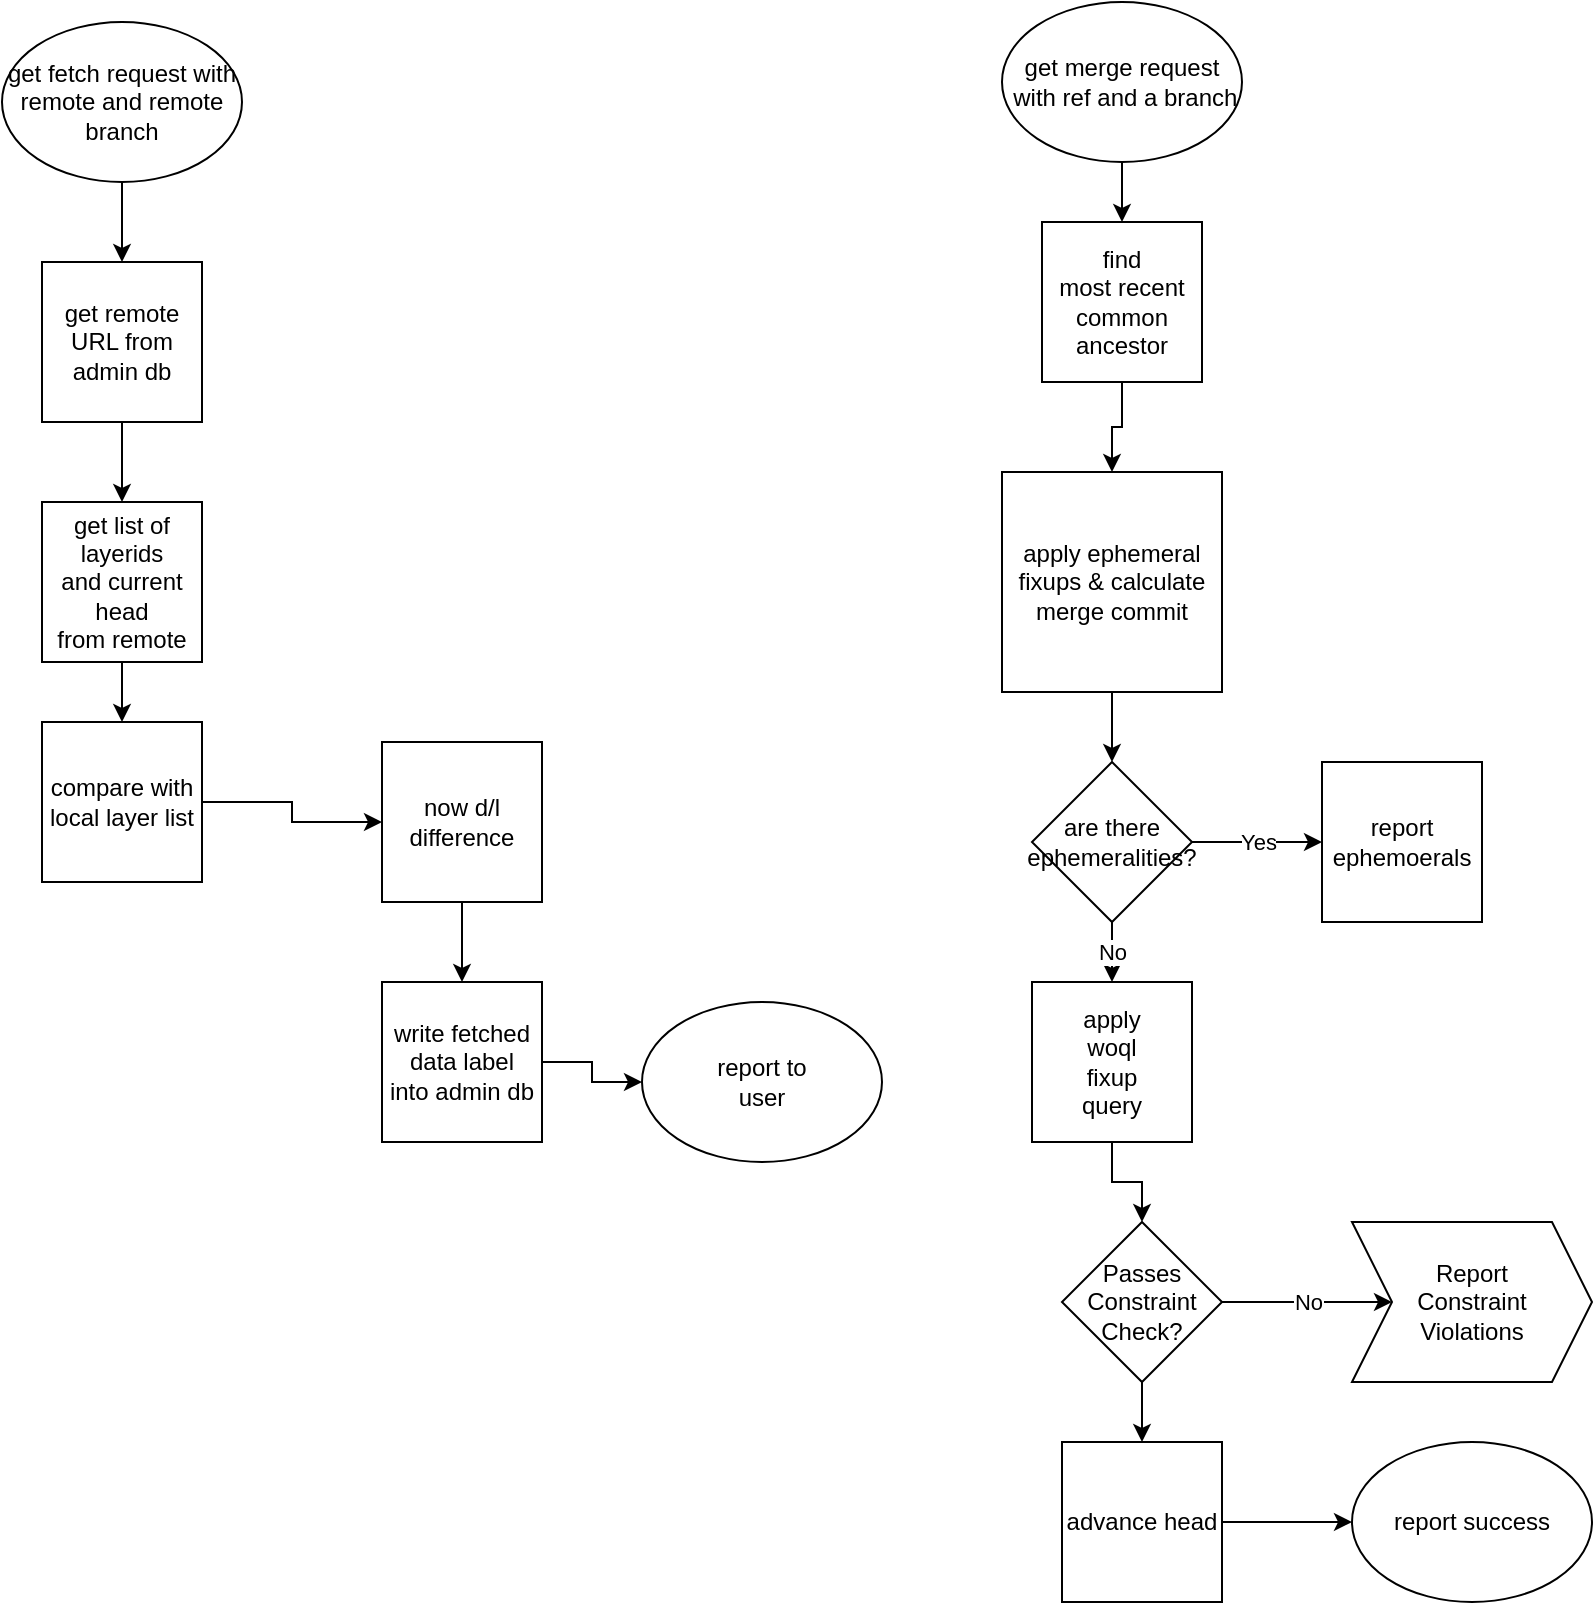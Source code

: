 <mxfile version="12.5.3" type="device"><diagram id="zO-Ndx_tbdGU6NtDlcAN" name="Page-1"><mxGraphModel dx="1102" dy="621" grid="1" gridSize="10" guides="1" tooltips="1" connect="1" arrows="1" fold="1" page="1" pageScale="1" pageWidth="850" pageHeight="1100" math="0" shadow="0"><root><mxCell id="0"/><mxCell id="1" parent="0"/><mxCell id="7s5gqH4z4nf9z0TM5Xe7-4" value="" style="edgeStyle=orthogonalEdgeStyle;rounded=0;orthogonalLoop=1;jettySize=auto;html=1;" edge="1" parent="1" source="7s5gqH4z4nf9z0TM5Xe7-1" target="7s5gqH4z4nf9z0TM5Xe7-3"><mxGeometry relative="1" as="geometry"/></mxCell><mxCell id="7s5gqH4z4nf9z0TM5Xe7-1" value="get fetch request with remote and remote branch" style="ellipse;whiteSpace=wrap;html=1;" vertex="1" parent="1"><mxGeometry x="20" y="20" width="120" height="80" as="geometry"/></mxCell><mxCell id="7s5gqH4z4nf9z0TM5Xe7-20" value="" style="edgeStyle=orthogonalEdgeStyle;rounded=0;orthogonalLoop=1;jettySize=auto;html=1;" edge="1" parent="1" source="7s5gqH4z4nf9z0TM5Xe7-2" target="7s5gqH4z4nf9z0TM5Xe7-19"><mxGeometry relative="1" as="geometry"/></mxCell><mxCell id="7s5gqH4z4nf9z0TM5Xe7-2" value="&lt;div&gt;get merge request&lt;/div&gt;&amp;nbsp;with ref and a branch " style="ellipse;whiteSpace=wrap;html=1;" vertex="1" parent="1"><mxGeometry x="520" y="10" width="120" height="80" as="geometry"/></mxCell><mxCell id="7s5gqH4z4nf9z0TM5Xe7-6" value="" style="edgeStyle=orthogonalEdgeStyle;rounded=0;orthogonalLoop=1;jettySize=auto;html=1;" edge="1" parent="1" source="7s5gqH4z4nf9z0TM5Xe7-3" target="7s5gqH4z4nf9z0TM5Xe7-5"><mxGeometry relative="1" as="geometry"/></mxCell><mxCell id="7s5gqH4z4nf9z0TM5Xe7-3" value="&lt;div&gt;get remote URL from &lt;br&gt;&lt;/div&gt;&lt;div&gt;admin db&lt;br&gt;&lt;/div&gt;" style="whiteSpace=wrap;html=1;aspect=fixed;" vertex="1" parent="1"><mxGeometry x="40" y="140" width="80" height="80" as="geometry"/></mxCell><mxCell id="7s5gqH4z4nf9z0TM5Xe7-8" value="" style="edgeStyle=orthogonalEdgeStyle;rounded=0;orthogonalLoop=1;jettySize=auto;html=1;" edge="1" parent="1" source="7s5gqH4z4nf9z0TM5Xe7-5" target="7s5gqH4z4nf9z0TM5Xe7-7"><mxGeometry relative="1" as="geometry"/></mxCell><mxCell id="7s5gqH4z4nf9z0TM5Xe7-5" value="&lt;div&gt;get list of&lt;/div&gt;&lt;div&gt;layerids&lt;/div&gt;&lt;div&gt;and current head&lt;br&gt;&lt;/div&gt;&lt;div&gt;from remote&lt;br&gt;&lt;/div&gt;" style="whiteSpace=wrap;html=1;aspect=fixed;" vertex="1" parent="1"><mxGeometry x="40" y="260" width="80" height="80" as="geometry"/></mxCell><mxCell id="7s5gqH4z4nf9z0TM5Xe7-10" value="" style="edgeStyle=orthogonalEdgeStyle;rounded=0;orthogonalLoop=1;jettySize=auto;html=1;" edge="1" parent="1" source="7s5gqH4z4nf9z0TM5Xe7-7" target="7s5gqH4z4nf9z0TM5Xe7-9"><mxGeometry relative="1" as="geometry"/></mxCell><mxCell id="7s5gqH4z4nf9z0TM5Xe7-7" value="&lt;div&gt;compare with&lt;/div&gt;&lt;div&gt;local layer list&lt;br&gt;&lt;/div&gt;" style="whiteSpace=wrap;html=1;aspect=fixed;" vertex="1" parent="1"><mxGeometry x="40" y="370" width="80" height="80" as="geometry"/></mxCell><mxCell id="7s5gqH4z4nf9z0TM5Xe7-17" value="" style="edgeStyle=orthogonalEdgeStyle;rounded=0;orthogonalLoop=1;jettySize=auto;html=1;" edge="1" parent="1" source="7s5gqH4z4nf9z0TM5Xe7-9" target="7s5gqH4z4nf9z0TM5Xe7-15"><mxGeometry relative="1" as="geometry"><mxPoint x="190" y="490" as="targetPoint"/></mxGeometry></mxCell><mxCell id="7s5gqH4z4nf9z0TM5Xe7-9" value="&lt;div&gt;now d/l&lt;/div&gt;&lt;div&gt;difference&lt;/div&gt;" style="whiteSpace=wrap;html=1;aspect=fixed;" vertex="1" parent="1"><mxGeometry x="210" y="380" width="80" height="80" as="geometry"/></mxCell><mxCell id="7s5gqH4z4nf9z0TM5Xe7-13" value="&lt;div&gt;report to&lt;/div&gt;&lt;div&gt;user&lt;br&gt;&lt;/div&gt;" style="ellipse;whiteSpace=wrap;html=1;" vertex="1" parent="1"><mxGeometry x="340" y="510" width="120" height="80" as="geometry"/></mxCell><mxCell id="7s5gqH4z4nf9z0TM5Xe7-18" style="edgeStyle=orthogonalEdgeStyle;rounded=0;orthogonalLoop=1;jettySize=auto;html=1;" edge="1" parent="1" source="7s5gqH4z4nf9z0TM5Xe7-15" target="7s5gqH4z4nf9z0TM5Xe7-13"><mxGeometry relative="1" as="geometry"/></mxCell><mxCell id="7s5gqH4z4nf9z0TM5Xe7-15" value="&lt;div&gt;write fetched data label&lt;/div&gt;&lt;div&gt;into admin db&lt;br&gt;&lt;/div&gt;" style="whiteSpace=wrap;html=1;aspect=fixed;" vertex="1" parent="1"><mxGeometry x="210" y="500" width="80" height="80" as="geometry"/></mxCell><mxCell id="7s5gqH4z4nf9z0TM5Xe7-22" value="" style="edgeStyle=orthogonalEdgeStyle;rounded=0;orthogonalLoop=1;jettySize=auto;html=1;" edge="1" parent="1" source="7s5gqH4z4nf9z0TM5Xe7-19" target="7s5gqH4z4nf9z0TM5Xe7-21"><mxGeometry relative="1" as="geometry"/></mxCell><mxCell id="7s5gqH4z4nf9z0TM5Xe7-19" value="&lt;div&gt;find&lt;/div&gt;&lt;div&gt;most recent common ancestor&lt;/div&gt;" style="whiteSpace=wrap;html=1;aspect=fixed;" vertex="1" parent="1"><mxGeometry x="540" y="120" width="80" height="80" as="geometry"/></mxCell><mxCell id="7s5gqH4z4nf9z0TM5Xe7-21" value="apply ephemeral fixups &amp;amp; calculate merge commit" style="whiteSpace=wrap;html=1;aspect=fixed;" vertex="1" parent="1"><mxGeometry x="520" y="245" width="110" height="110" as="geometry"/></mxCell><mxCell id="7s5gqH4z4nf9z0TM5Xe7-26" value="Yes" style="edgeStyle=orthogonalEdgeStyle;rounded=0;orthogonalLoop=1;jettySize=auto;html=1;" edge="1" parent="1" source="7s5gqH4z4nf9z0TM5Xe7-23" target="7s5gqH4z4nf9z0TM5Xe7-25"><mxGeometry relative="1" as="geometry"/></mxCell><mxCell id="7s5gqH4z4nf9z0TM5Xe7-30" value="No" style="edgeStyle=orthogonalEdgeStyle;rounded=0;orthogonalLoop=1;jettySize=auto;html=1;entryX=0.5;entryY=0;entryDx=0;entryDy=0;" edge="1" parent="1" source="7s5gqH4z4nf9z0TM5Xe7-23" target="7s5gqH4z4nf9z0TM5Xe7-34"><mxGeometry relative="1" as="geometry"><Array as="points"><mxPoint x="575" y="490"/><mxPoint x="575" y="490"/></Array></mxGeometry></mxCell><mxCell id="7s5gqH4z4nf9z0TM5Xe7-23" value="&lt;div&gt;are there&lt;/div&gt;&lt;div&gt;ephemeralities?&lt;br&gt;&lt;/div&gt;" style="rhombus;whiteSpace=wrap;html=1;" vertex="1" parent="1"><mxGeometry x="535" y="390" width="80" height="80" as="geometry"/></mxCell><mxCell id="7s5gqH4z4nf9z0TM5Xe7-25" value="report ephemoerals" style="whiteSpace=wrap;html=1;aspect=fixed;" vertex="1" parent="1"><mxGeometry x="680" y="390" width="80" height="80" as="geometry"/></mxCell><mxCell id="7s5gqH4z4nf9z0TM5Xe7-29" value="&lt;div&gt;No&lt;/div&gt;" style="edgeStyle=orthogonalEdgeStyle;rounded=0;orthogonalLoop=1;jettySize=auto;html=1;entryX=0;entryY=0.5;entryDx=0;entryDy=0;" edge="1" parent="1" source="7s5gqH4z4nf9z0TM5Xe7-27" target="7s5gqH4z4nf9z0TM5Xe7-36"><mxGeometry relative="1" as="geometry"><mxPoint x="695" y="660" as="targetPoint"/><Array as="points"/></mxGeometry></mxCell><mxCell id="7s5gqH4z4nf9z0TM5Xe7-40" value="" style="edgeStyle=orthogonalEdgeStyle;rounded=0;orthogonalLoop=1;jettySize=auto;html=1;" edge="1" parent="1" source="7s5gqH4z4nf9z0TM5Xe7-27" target="7s5gqH4z4nf9z0TM5Xe7-38"><mxGeometry relative="1" as="geometry"/></mxCell><mxCell id="7s5gqH4z4nf9z0TM5Xe7-27" value="&lt;div&gt;Passes&lt;/div&gt;&lt;div&gt;Constraint&lt;/div&gt;&lt;div&gt;Check?&lt;br&gt;&lt;/div&gt;" style="rhombus;whiteSpace=wrap;html=1;" vertex="1" parent="1"><mxGeometry x="550" y="620" width="80" height="80" as="geometry"/></mxCell><mxCell id="7s5gqH4z4nf9z0TM5Xe7-33" value="" style="edgeStyle=orthogonalEdgeStyle;rounded=0;orthogonalLoop=1;jettySize=auto;html=1;" edge="1" parent="1" source="7s5gqH4z4nf9z0TM5Xe7-21" target="7s5gqH4z4nf9z0TM5Xe7-23"><mxGeometry relative="1" as="geometry"><mxPoint x="575" y="355" as="sourcePoint"/></mxGeometry></mxCell><mxCell id="7s5gqH4z4nf9z0TM5Xe7-35" value="" style="edgeStyle=orthogonalEdgeStyle;rounded=0;orthogonalLoop=1;jettySize=auto;html=1;" edge="1" parent="1" source="7s5gqH4z4nf9z0TM5Xe7-34" target="7s5gqH4z4nf9z0TM5Xe7-27"><mxGeometry relative="1" as="geometry"/></mxCell><mxCell id="7s5gqH4z4nf9z0TM5Xe7-34" value="&lt;div&gt;apply&lt;/div&gt;&lt;div&gt;woql&lt;/div&gt;&lt;div&gt;fixup&lt;/div&gt;&lt;div&gt;query&lt;br&gt;&lt;/div&gt;" style="whiteSpace=wrap;html=1;aspect=fixed;" vertex="1" parent="1"><mxGeometry x="535" y="500" width="80" height="80" as="geometry"/></mxCell><mxCell id="7s5gqH4z4nf9z0TM5Xe7-36" value="&lt;div&gt;Report&lt;/div&gt;&lt;div&gt;Constraint&lt;/div&gt;&lt;div&gt;Violations&lt;br&gt;&lt;/div&gt;" style="shape=step;perimeter=stepPerimeter;whiteSpace=wrap;html=1;fixedSize=1;" vertex="1" parent="1"><mxGeometry x="695" y="620" width="120" height="80" as="geometry"/></mxCell><mxCell id="7s5gqH4z4nf9z0TM5Xe7-41" value="" style="edgeStyle=orthogonalEdgeStyle;rounded=0;orthogonalLoop=1;jettySize=auto;html=1;" edge="1" parent="1" source="7s5gqH4z4nf9z0TM5Xe7-38" target="7s5gqH4z4nf9z0TM5Xe7-39"><mxGeometry relative="1" as="geometry"/></mxCell><mxCell id="7s5gqH4z4nf9z0TM5Xe7-38" value="advance head" style="whiteSpace=wrap;html=1;aspect=fixed;" vertex="1" parent="1"><mxGeometry x="550" y="730" width="80" height="80" as="geometry"/></mxCell><mxCell id="7s5gqH4z4nf9z0TM5Xe7-39" value="report success" style="ellipse;whiteSpace=wrap;html=1;" vertex="1" parent="1"><mxGeometry x="695" y="730" width="120" height="80" as="geometry"/></mxCell></root></mxGraphModel></diagram></mxfile>